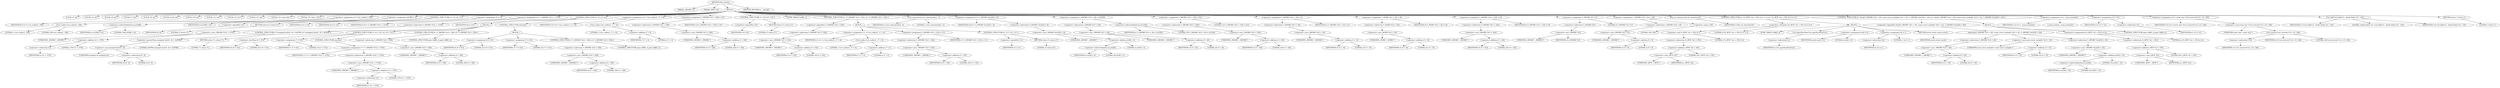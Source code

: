 digraph tftp_connect {  
"1000113" [label = "(METHOD,tftp_connect)" ]
"1000114" [label = "(PARAM,_DWORD *a1)" ]
"1000115" [label = "(PARAM,_BYTE *a2)" ]
"1000116" [label = "(BLOCK,,)" ]
"1000117" [label = "(LOCAL,v4: int)" ]
"1000118" [label = "(LOCAL,v5: int)" ]
"1000119" [label = "(LOCAL,v6: int)" ]
"1000120" [label = "(LOCAL,v7: int)" ]
"1000121" [label = "(LOCAL,v8: int)" ]
"1000122" [label = "(LOCAL,result: int)" ]
"1000123" [label = "(LOCAL,v10: int)" ]
"1000124" [label = "(LOCAL,v11: int)" ]
"1000125" [label = "(LOCAL,v12: int *)" ]
"1000126" [label = "(LOCAL,v13: int)" ]
"1000127" [label = "(LOCAL,v14: const char *)" ]
"1000128" [label = "(LOCAL,v15: char [ 128 ])" ]
"1000129" [label = "(<operator>.assignment,v4 = Curl_ccalloc(1, 336))" ]
"1000130" [label = "(IDENTIFIER,v4,v4 = Curl_ccalloc(1, 336))" ]
"1000131" [label = "(Curl_ccalloc,Curl_ccalloc(1, 336))" ]
"1000132" [label = "(LITERAL,1,Curl_ccalloc(1, 336))" ]
"1000133" [label = "(LITERAL,336,Curl_ccalloc(1, 336))" ]
"1000134" [label = "(<operator>.assignment,a1[188] = v4)" ]
"1000135" [label = "(<operator>.indirectIndexAccess,a1[188])" ]
"1000136" [label = "(IDENTIFIER,a1,a1[188] = v4)" ]
"1000137" [label = "(LITERAL,188,a1[188] = v4)" ]
"1000138" [label = "(IDENTIFIER,v4,a1[188] = v4)" ]
"1000139" [label = "(CONTROL_STRUCTURE,if ( !v4 ),if ( !v4 ))" ]
"1000140" [label = "(<operator>.logicalNot,!v4)" ]
"1000141" [label = "(IDENTIFIER,v4,!v4)" ]
"1000142" [label = "(RETURN,return 27;,return 27;)" ]
"1000143" [label = "(LITERAL,27,return 27;)" ]
"1000144" [label = "(<operator>.assignment,v5 = v4)" ]
"1000145" [label = "(IDENTIFIER,v5,v5 = v4)" ]
"1000146" [label = "(IDENTIFIER,v4,v5 = v4)" ]
"1000147" [label = "(<operator>.assignment,v6 = *(_DWORD *)(*a1 + 1576))" ]
"1000148" [label = "(IDENTIFIER,v6,v6 = *(_DWORD *)(*a1 + 1576))" ]
"1000149" [label = "(<operator>.indirection,*(_DWORD *)(*a1 + 1576))" ]
"1000150" [label = "(<operator>.cast,(_DWORD *)(*a1 + 1576))" ]
"1000151" [label = "(UNKNOWN,_DWORD *,_DWORD *)" ]
"1000152" [label = "(<operator>.addition,*a1 + 1576)" ]
"1000153" [label = "(<operator>.indirection,*a1)" ]
"1000154" [label = "(IDENTIFIER,a1,*a1 + 1576)" ]
"1000155" [label = "(LITERAL,1576,*a1 + 1576)" ]
"1000156" [label = "(CONTROL_STRUCTURE,if ( v6 ),if ( v6 ))" ]
"1000157" [label = "(IDENTIFIER,v6,if ( v6 ))" ]
"1000158" [label = "(BLOCK,,)" ]
"1000159" [label = "(CONTROL_STRUCTURE,if ( (unsigned int)(v6 - 8) > 0xFFB0 ),if ( (unsigned int)(v6 - 8) > 0xFFB0 ))" ]
"1000160" [label = "(<operator>.greaterThan,(unsigned int)(v6 - 8) > 0xFFB0)" ]
"1000161" [label = "(<operator>.cast,(unsigned int)(v6 - 8))" ]
"1000162" [label = "(UNKNOWN,unsigned int,unsigned int)" ]
"1000163" [label = "(<operator>.subtraction,v6 - 8)" ]
"1000164" [label = "(IDENTIFIER,v6,v6 - 8)" ]
"1000165" [label = "(LITERAL,8,v6 - 8)" ]
"1000166" [label = "(LITERAL,0xFFB0,(unsigned int)(v6 - 8) > 0xFFB0)" ]
"1000167" [label = "(RETURN,return 71;,return 71;)" ]
"1000168" [label = "(LITERAL,71,return 71;)" ]
"1000169" [label = "(CONTROL_STRUCTURE,if ( v6 < 512 ),if ( v6 < 512 ))" ]
"1000170" [label = "(<operator>.lessThan,v6 < 512)" ]
"1000171" [label = "(IDENTIFIER,v6,v6 < 512)" ]
"1000172" [label = "(LITERAL,512,v6 < 512)" ]
"1000173" [label = "(<operator>.assignment,v7 = 512)" ]
"1000174" [label = "(IDENTIFIER,v7,v7 = 512)" ]
"1000175" [label = "(LITERAL,512,v7 = 512)" ]
"1000176" [label = "(CONTROL_STRUCTURE,else,else)" ]
"1000177" [label = "(<operator>.assignment,v7 = *(_DWORD *)(*a1 + 1576))" ]
"1000178" [label = "(IDENTIFIER,v7,v7 = *(_DWORD *)(*a1 + 1576))" ]
"1000179" [label = "(<operator>.indirection,*(_DWORD *)(*a1 + 1576))" ]
"1000180" [label = "(<operator>.cast,(_DWORD *)(*a1 + 1576))" ]
"1000181" [label = "(UNKNOWN,_DWORD *,_DWORD *)" ]
"1000182" [label = "(<operator>.addition,*a1 + 1576)" ]
"1000183" [label = "(<operator>.indirection,*a1)" ]
"1000184" [label = "(IDENTIFIER,a1,*a1 + 1576)" ]
"1000185" [label = "(LITERAL,1576,*a1 + 1576)" ]
"1000186" [label = "(CONTROL_STRUCTURE,if ( *(_DWORD *)(v4 + 328) ),if ( *(_DWORD *)(v4 + 328) ))" ]
"1000187" [label = "(<operator>.indirection,*(_DWORD *)(v4 + 328))" ]
"1000188" [label = "(<operator>.cast,(_DWORD *)(v4 + 328))" ]
"1000189" [label = "(UNKNOWN,_DWORD *,_DWORD *)" ]
"1000190" [label = "(<operator>.addition,v4 + 328)" ]
"1000191" [label = "(IDENTIFIER,v4,v4 + 328)" ]
"1000192" [label = "(LITERAL,328,v4 + 328)" ]
"1000193" [label = "(CONTROL_STRUCTURE,goto LABEL_4;,goto LABEL_4;)" ]
"1000194" [label = "(CONTROL_STRUCTURE,else,else)" ]
"1000195" [label = "(BLOCK,,)" ]
"1000196" [label = "(<operator>.assignment,v6 = 512)" ]
"1000197" [label = "(IDENTIFIER,v6,v6 = 512)" ]
"1000198" [label = "(LITERAL,512,v6 = 512)" ]
"1000199" [label = "(<operator>.assignment,v7 = 512)" ]
"1000200" [label = "(IDENTIFIER,v7,v7 = 512)" ]
"1000201" [label = "(LITERAL,512,v7 = 512)" ]
"1000202" [label = "(CONTROL_STRUCTURE,if ( *(_DWORD *)(v4 + 328) ),if ( *(_DWORD *)(v4 + 328) ))" ]
"1000203" [label = "(<operator>.indirection,*(_DWORD *)(v4 + 328))" ]
"1000204" [label = "(<operator>.cast,(_DWORD *)(v4 + 328))" ]
"1000205" [label = "(UNKNOWN,_DWORD *,_DWORD *)" ]
"1000206" [label = "(<operator>.addition,v4 + 328)" ]
"1000207" [label = "(IDENTIFIER,v4,v4 + 328)" ]
"1000208" [label = "(LITERAL,328,v4 + 328)" ]
"1000209" [label = "(CONTROL_STRUCTURE,goto LABEL_4;,goto LABEL_4;)" ]
"1000210" [label = "(<operator>.assignment,v10 = Curl_ccalloc(1, v7 + 4))" ]
"1000211" [label = "(IDENTIFIER,v10,v10 = Curl_ccalloc(1, v7 + 4))" ]
"1000212" [label = "(Curl_ccalloc,Curl_ccalloc(1, v7 + 4))" ]
"1000213" [label = "(LITERAL,1,Curl_ccalloc(1, v7 + 4))" ]
"1000214" [label = "(<operator>.addition,v7 + 4)" ]
"1000215" [label = "(IDENTIFIER,v7,v7 + 4)" ]
"1000216" [label = "(LITERAL,4,v7 + 4)" ]
"1000217" [label = "(<operator>.assignment,*(_DWORD *)(v5 + 328) = v10)" ]
"1000218" [label = "(<operator>.indirection,*(_DWORD *)(v5 + 328))" ]
"1000219" [label = "(<operator>.cast,(_DWORD *)(v5 + 328))" ]
"1000220" [label = "(UNKNOWN,_DWORD *,_DWORD *)" ]
"1000221" [label = "(<operator>.addition,v5 + 328)" ]
"1000222" [label = "(IDENTIFIER,v5,v5 + 328)" ]
"1000223" [label = "(LITERAL,328,v5 + 328)" ]
"1000224" [label = "(IDENTIFIER,v10,*(_DWORD *)(v5 + 328) = v10)" ]
"1000225" [label = "(CONTROL_STRUCTURE,if ( !v10 ),if ( !v10 ))" ]
"1000226" [label = "(<operator>.logicalNot,!v10)" ]
"1000227" [label = "(IDENTIFIER,v10,!v10)" ]
"1000228" [label = "(RETURN,return 27;,return 27;)" ]
"1000229" [label = "(LITERAL,27,return 27;)" ]
"1000230" [label = "(JUMP_TARGET,LABEL_4)" ]
"1000231" [label = "(CONTROL_STRUCTURE,if ( !*(_DWORD *)(v5 + 332) ),if ( !*(_DWORD *)(v5 + 332) ))" ]
"1000232" [label = "(<operator>.logicalNot,!*(_DWORD *)(v5 + 332))" ]
"1000233" [label = "(<operator>.indirection,*(_DWORD *)(v5 + 332))" ]
"1000234" [label = "(<operator>.cast,(_DWORD *)(v5 + 332))" ]
"1000235" [label = "(UNKNOWN,_DWORD *,_DWORD *)" ]
"1000236" [label = "(<operator>.addition,v5 + 332)" ]
"1000237" [label = "(IDENTIFIER,v5,v5 + 332)" ]
"1000238" [label = "(LITERAL,332,v5 + 332)" ]
"1000239" [label = "(BLOCK,,)" ]
"1000240" [label = "(<operator>.assignment,v11 = Curl_ccalloc(1, v7 + 4))" ]
"1000241" [label = "(IDENTIFIER,v11,v11 = Curl_ccalloc(1, v7 + 4))" ]
"1000242" [label = "(Curl_ccalloc,Curl_ccalloc(1, v7 + 4))" ]
"1000243" [label = "(LITERAL,1,Curl_ccalloc(1, v7 + 4))" ]
"1000244" [label = "(<operator>.addition,v7 + 4)" ]
"1000245" [label = "(IDENTIFIER,v7,v7 + 4)" ]
"1000246" [label = "(LITERAL,4,v7 + 4)" ]
"1000247" [label = "(<operator>.assignment,*(_DWORD *)(v5 + 332) = v11)" ]
"1000248" [label = "(<operator>.indirection,*(_DWORD *)(v5 + 332))" ]
"1000249" [label = "(<operator>.cast,(_DWORD *)(v5 + 332))" ]
"1000250" [label = "(UNKNOWN,_DWORD *,_DWORD *)" ]
"1000251" [label = "(<operator>.addition,v5 + 332)" ]
"1000252" [label = "(IDENTIFIER,v5,v5 + 332)" ]
"1000253" [label = "(LITERAL,332,v5 + 332)" ]
"1000254" [label = "(IDENTIFIER,v11,*(_DWORD *)(v5 + 332) = v11)" ]
"1000255" [label = "(CONTROL_STRUCTURE,if ( !v11 ),if ( !v11 ))" ]
"1000256" [label = "(<operator>.logicalNot,!v11)" ]
"1000257" [label = "(IDENTIFIER,v11,!v11)" ]
"1000258" [label = "(RETURN,return 27;,return 27;)" ]
"1000259" [label = "(LITERAL,27,return 27;)" ]
"1000260" [label = "(Curl_conncontrol,Curl_conncontrol(a1, 1))" ]
"1000261" [label = "(IDENTIFIER,a1,Curl_conncontrol(a1, 1))" ]
"1000262" [label = "(LITERAL,1,Curl_conncontrol(a1, 1))" ]
"1000263" [label = "(<operator>.assignment,v8 = *(_DWORD *)(a1[20] + 4))" ]
"1000264" [label = "(IDENTIFIER,v8,v8 = *(_DWORD *)(a1[20] + 4))" ]
"1000265" [label = "(<operator>.indirection,*(_DWORD *)(a1[20] + 4))" ]
"1000266" [label = "(<operator>.cast,(_DWORD *)(a1[20] + 4))" ]
"1000267" [label = "(UNKNOWN,_DWORD *,_DWORD *)" ]
"1000268" [label = "(<operator>.addition,a1[20] + 4)" ]
"1000269" [label = "(<operator>.indirectIndexAccess,a1[20])" ]
"1000270" [label = "(IDENTIFIER,a1,a1[20] + 4)" ]
"1000271" [label = "(LITERAL,20,a1[20] + 4)" ]
"1000272" [label = "(LITERAL,4,a1[20] + 4)" ]
"1000273" [label = "(<operator>.assignment,*(_DWORD *)(v5 + 20) = a1[105])" ]
"1000274" [label = "(<operator>.indirection,*(_DWORD *)(v5 + 20))" ]
"1000275" [label = "(<operator>.cast,(_DWORD *)(v5 + 20))" ]
"1000276" [label = "(UNKNOWN,_DWORD *,_DWORD *)" ]
"1000277" [label = "(<operator>.addition,v5 + 20)" ]
"1000278" [label = "(IDENTIFIER,v5,v5 + 20)" ]
"1000279" [label = "(LITERAL,20,v5 + 20)" ]
"1000280" [label = "(<operator>.indirectIndexAccess,a1[105])" ]
"1000281" [label = "(IDENTIFIER,a1,*(_DWORD *)(v5 + 20) = a1[105])" ]
"1000282" [label = "(LITERAL,105,*(_DWORD *)(v5 + 20) = a1[105])" ]
"1000283" [label = "(<operator>.assignment,*(_DWORD *)(v5 + 320) = 512)" ]
"1000284" [label = "(<operator>.indirection,*(_DWORD *)(v5 + 320))" ]
"1000285" [label = "(<operator>.cast,(_DWORD *)(v5 + 320))" ]
"1000286" [label = "(UNKNOWN,_DWORD *,_DWORD *)" ]
"1000287" [label = "(<operator>.addition,v5 + 320)" ]
"1000288" [label = "(IDENTIFIER,v5,v5 + 320)" ]
"1000289" [label = "(LITERAL,320,v5 + 320)" ]
"1000290" [label = "(LITERAL,512,*(_DWORD *)(v5 + 320) = 512)" ]
"1000291" [label = "(<operator>.assignment,*(_DWORD *)(v5 + 16) = a1)" ]
"1000292" [label = "(<operator>.indirection,*(_DWORD *)(v5 + 16))" ]
"1000293" [label = "(<operator>.cast,(_DWORD *)(v5 + 16))" ]
"1000294" [label = "(UNKNOWN,_DWORD *,_DWORD *)" ]
"1000295" [label = "(<operator>.addition,v5 + 16)" ]
"1000296" [label = "(IDENTIFIER,v5,v5 + 16)" ]
"1000297" [label = "(LITERAL,16,v5 + 16)" ]
"1000298" [label = "(IDENTIFIER,a1,*(_DWORD *)(v5 + 16) = a1)" ]
"1000299" [label = "(<operator>.assignment,*(_WORD *)(v5 + 52) = v8)" ]
"1000300" [label = "(<operator>.indirection,*(_WORD *)(v5 + 52))" ]
"1000301" [label = "(<operator>.cast,(_WORD *)(v5 + 52))" ]
"1000302" [label = "(UNKNOWN,_WORD *,_WORD *)" ]
"1000303" [label = "(<operator>.addition,v5 + 52)" ]
"1000304" [label = "(IDENTIFIER,v5,v5 + 52)" ]
"1000305" [label = "(LITERAL,52,v5 + 52)" ]
"1000306" [label = "(IDENTIFIER,v8,*(_WORD *)(v5 + 52) = v8)" ]
"1000307" [label = "(<operator>.assignment,*(_DWORD *)(v5 + 324) = v6)" ]
"1000308" [label = "(<operator>.indirection,*(_DWORD *)(v5 + 324))" ]
"1000309" [label = "(<operator>.cast,(_DWORD *)(v5 + 324))" ]
"1000310" [label = "(UNKNOWN,_DWORD *,_DWORD *)" ]
"1000311" [label = "(<operator>.addition,v5 + 324)" ]
"1000312" [label = "(IDENTIFIER,v5,v5 + 324)" ]
"1000313" [label = "(LITERAL,324,v5 + 324)" ]
"1000314" [label = "(IDENTIFIER,v6,*(_DWORD *)(v5 + 324) = v6)" ]
"1000315" [label = "(<operator>.assignment,*(_DWORD *)v5 = 0)" ]
"1000316" [label = "(<operator>.indirection,*(_DWORD *)v5)" ]
"1000317" [label = "(<operator>.cast,(_DWORD *)v5)" ]
"1000318" [label = "(UNKNOWN,_DWORD *,_DWORD *)" ]
"1000319" [label = "(IDENTIFIER,v5,(_DWORD *)v5)" ]
"1000320" [label = "(LITERAL,0,*(_DWORD *)v5 = 0)" ]
"1000321" [label = "(<operator>.assignment,*(_DWORD *)(v5 + 8) = -100)" ]
"1000322" [label = "(<operator>.indirection,*(_DWORD *)(v5 + 8))" ]
"1000323" [label = "(<operator>.cast,(_DWORD *)(v5 + 8))" ]
"1000324" [label = "(UNKNOWN,_DWORD *,_DWORD *)" ]
"1000325" [label = "(<operator>.addition,v5 + 8)" ]
"1000326" [label = "(IDENTIFIER,v5,v5 + 8)" ]
"1000327" [label = "(LITERAL,8,v5 + 8)" ]
"1000328" [label = "(<operator>.minus,-100)" ]
"1000329" [label = "(LITERAL,100,-100)" ]
"1000330" [label = "(tftp_set_timeouts,tftp_set_timeouts(v5))" ]
"1000331" [label = "(IDENTIFIER,v5,tftp_set_timeouts(v5))" ]
"1000332" [label = "(CONTROL_STRUCTURE,if ( (*((_BYTE *)a1 + 591) & 2) != 0 ),if ( (*((_BYTE *)a1 + 591) & 2) != 0 ))" ]
"1000333" [label = "(<operator>.notEquals,(*((_BYTE *)a1 + 591) & 2) != 0)" ]
"1000334" [label = "(<operator>.and,*((_BYTE *)a1 + 591) & 2)" ]
"1000335" [label = "(<operator>.indirection,*((_BYTE *)a1 + 591))" ]
"1000336" [label = "(<operator>.addition,(_BYTE *)a1 + 591)" ]
"1000337" [label = "(<operator>.cast,(_BYTE *)a1)" ]
"1000338" [label = "(UNKNOWN,_BYTE *,_BYTE *)" ]
"1000339" [label = "(IDENTIFIER,a1,(_BYTE *)a1)" ]
"1000340" [label = "(LITERAL,591,(_BYTE *)a1 + 591)" ]
"1000341" [label = "(LITERAL,2,*((_BYTE *)a1 + 591) & 2)" ]
"1000342" [label = "(LITERAL,0,(*((_BYTE *)a1 + 591) & 2) != 0)" ]
"1000343" [label = "(BLOCK,,)" ]
"1000344" [label = "(JUMP_TARGET,LABEL_8)" ]
"1000345" [label = "(Curl_pgrsStartNow,Curl_pgrsStartNow(*a1))" ]
"1000346" [label = "(<operator>.indirection,*a1)" ]
"1000347" [label = "(IDENTIFIER,a1,Curl_pgrsStartNow(*a1))" ]
"1000348" [label = "(<operator>.assignment,result = 0)" ]
"1000349" [label = "(IDENTIFIER,result,result = 0)" ]
"1000350" [label = "(LITERAL,0,result = 0)" ]
"1000351" [label = "(<operator>.assignment,*a2 = 1)" ]
"1000352" [label = "(<operator>.indirection,*a2)" ]
"1000353" [label = "(IDENTIFIER,a2,*a2 = 1)" ]
"1000354" [label = "(LITERAL,1,*a2 = 1)" ]
"1000355" [label = "(RETURN,return result;,return result;)" ]
"1000356" [label = "(IDENTIFIER,result,return result;)" ]
"1000357" [label = "(CONTROL_STRUCTURE,if ( !bind(*(_DWORD *)(v5 + 20), (const struct sockaddr *)(v5 + 52), *(_DWORD *)(a1[20] + 16)) ),if ( !bind(*(_DWORD *)(v5 + 20), (const struct sockaddr *)(v5 + 52), *(_DWORD *)(a1[20] + 16)) ))" ]
"1000358" [label = "(<operator>.logicalNot,!bind(*(_DWORD *)(v5 + 20), (const struct sockaddr *)(v5 + 52), *(_DWORD *)(a1[20] + 16)))" ]
"1000359" [label = "(bind,bind(*(_DWORD *)(v5 + 20), (const struct sockaddr *)(v5 + 52), *(_DWORD *)(a1[20] + 16)))" ]
"1000360" [label = "(<operator>.indirection,*(_DWORD *)(v5 + 20))" ]
"1000361" [label = "(<operator>.cast,(_DWORD *)(v5 + 20))" ]
"1000362" [label = "(UNKNOWN,_DWORD *,_DWORD *)" ]
"1000363" [label = "(<operator>.addition,v5 + 20)" ]
"1000364" [label = "(IDENTIFIER,v5,v5 + 20)" ]
"1000365" [label = "(LITERAL,20,v5 + 20)" ]
"1000366" [label = "(<operator>.cast,(const struct sockaddr *)(v5 + 52))" ]
"1000367" [label = "(UNKNOWN,const struct sockaddr *,const struct sockaddr *)" ]
"1000368" [label = "(<operator>.addition,v5 + 52)" ]
"1000369" [label = "(IDENTIFIER,v5,v5 + 52)" ]
"1000370" [label = "(LITERAL,52,v5 + 52)" ]
"1000371" [label = "(<operator>.indirection,*(_DWORD *)(a1[20] + 16))" ]
"1000372" [label = "(<operator>.cast,(_DWORD *)(a1[20] + 16))" ]
"1000373" [label = "(UNKNOWN,_DWORD *,_DWORD *)" ]
"1000374" [label = "(<operator>.addition,a1[20] + 16)" ]
"1000375" [label = "(<operator>.indirectIndexAccess,a1[20])" ]
"1000376" [label = "(IDENTIFIER,a1,a1[20] + 16)" ]
"1000377" [label = "(LITERAL,20,a1[20] + 16)" ]
"1000378" [label = "(LITERAL,16,a1[20] + 16)" ]
"1000379" [label = "(BLOCK,,)" ]
"1000380" [label = "(<operators>.assignmentOr,*((_BYTE *)a1 + 591) |= 2u)" ]
"1000381" [label = "(<operator>.indirection,*((_BYTE *)a1 + 591))" ]
"1000382" [label = "(<operator>.addition,(_BYTE *)a1 + 591)" ]
"1000383" [label = "(<operator>.cast,(_BYTE *)a1)" ]
"1000384" [label = "(UNKNOWN,_BYTE *,_BYTE *)" ]
"1000385" [label = "(IDENTIFIER,a1,(_BYTE *)a1)" ]
"1000386" [label = "(LITERAL,591,(_BYTE *)a1 + 591)" ]
"1000387" [label = "(LITERAL,2u,*((_BYTE *)a1 + 591) |= 2u)" ]
"1000388" [label = "(CONTROL_STRUCTURE,goto LABEL_8;,goto LABEL_8;)" ]
"1000389" [label = "(<operator>.assignment,v12 = _errno_location())" ]
"1000390" [label = "(IDENTIFIER,v12,v12 = _errno_location())" ]
"1000391" [label = "(_errno_location,_errno_location())" ]
"1000392" [label = "(<operator>.assignment,v13 = *a1)" ]
"1000393" [label = "(IDENTIFIER,v13,v13 = *a1)" ]
"1000394" [label = "(<operator>.indirection,*a1)" ]
"1000395" [label = "(IDENTIFIER,a1,v13 = *a1)" ]
"1000396" [label = "(<operator>.assignment,v14 = (const char *)Curl_strerror(*v12, v15, 128))" ]
"1000397" [label = "(IDENTIFIER,v14,v14 = (const char *)Curl_strerror(*v12, v15, 128))" ]
"1000398" [label = "(<operator>.cast,(const char *)Curl_strerror(*v12, v15, 128))" ]
"1000399" [label = "(UNKNOWN,const char *,const char *)" ]
"1000400" [label = "(Curl_strerror,Curl_strerror(*v12, v15, 128))" ]
"1000401" [label = "(<operator>.indirection,*v12)" ]
"1000402" [label = "(IDENTIFIER,v12,Curl_strerror(*v12, v15, 128))" ]
"1000403" [label = "(IDENTIFIER,v15,Curl_strerror(*v12, v15, 128))" ]
"1000404" [label = "(LITERAL,128,Curl_strerror(*v12, v15, 128))" ]
"1000405" [label = "(Curl_failf,Curl_failf(v13, \"bind() failed; %s\", v14))" ]
"1000406" [label = "(IDENTIFIER,v13,Curl_failf(v13, \"bind() failed; %s\", v14))" ]
"1000407" [label = "(LITERAL,\"bind() failed; %s\",Curl_failf(v13, \"bind() failed; %s\", v14))" ]
"1000408" [label = "(IDENTIFIER,v14,Curl_failf(v13, \"bind() failed; %s\", v14))" ]
"1000409" [label = "(RETURN,return 7;,return 7;)" ]
"1000410" [label = "(LITERAL,7,return 7;)" ]
"1000411" [label = "(METHOD_RETURN,int __fastcall)" ]
  "1000113" -> "1000114" 
  "1000113" -> "1000115" 
  "1000113" -> "1000116" 
  "1000113" -> "1000411" 
  "1000116" -> "1000117" 
  "1000116" -> "1000118" 
  "1000116" -> "1000119" 
  "1000116" -> "1000120" 
  "1000116" -> "1000121" 
  "1000116" -> "1000122" 
  "1000116" -> "1000123" 
  "1000116" -> "1000124" 
  "1000116" -> "1000125" 
  "1000116" -> "1000126" 
  "1000116" -> "1000127" 
  "1000116" -> "1000128" 
  "1000116" -> "1000129" 
  "1000116" -> "1000134" 
  "1000116" -> "1000139" 
  "1000116" -> "1000144" 
  "1000116" -> "1000147" 
  "1000116" -> "1000156" 
  "1000116" -> "1000210" 
  "1000116" -> "1000217" 
  "1000116" -> "1000225" 
  "1000116" -> "1000230" 
  "1000116" -> "1000231" 
  "1000116" -> "1000260" 
  "1000116" -> "1000263" 
  "1000116" -> "1000273" 
  "1000116" -> "1000283" 
  "1000116" -> "1000291" 
  "1000116" -> "1000299" 
  "1000116" -> "1000307" 
  "1000116" -> "1000315" 
  "1000116" -> "1000321" 
  "1000116" -> "1000330" 
  "1000116" -> "1000332" 
  "1000116" -> "1000357" 
  "1000116" -> "1000389" 
  "1000116" -> "1000392" 
  "1000116" -> "1000396" 
  "1000116" -> "1000405" 
  "1000116" -> "1000409" 
  "1000129" -> "1000130" 
  "1000129" -> "1000131" 
  "1000131" -> "1000132" 
  "1000131" -> "1000133" 
  "1000134" -> "1000135" 
  "1000134" -> "1000138" 
  "1000135" -> "1000136" 
  "1000135" -> "1000137" 
  "1000139" -> "1000140" 
  "1000139" -> "1000142" 
  "1000140" -> "1000141" 
  "1000142" -> "1000143" 
  "1000144" -> "1000145" 
  "1000144" -> "1000146" 
  "1000147" -> "1000148" 
  "1000147" -> "1000149" 
  "1000149" -> "1000150" 
  "1000150" -> "1000151" 
  "1000150" -> "1000152" 
  "1000152" -> "1000153" 
  "1000152" -> "1000155" 
  "1000153" -> "1000154" 
  "1000156" -> "1000157" 
  "1000156" -> "1000158" 
  "1000156" -> "1000194" 
  "1000158" -> "1000159" 
  "1000158" -> "1000169" 
  "1000158" -> "1000186" 
  "1000159" -> "1000160" 
  "1000159" -> "1000167" 
  "1000160" -> "1000161" 
  "1000160" -> "1000166" 
  "1000161" -> "1000162" 
  "1000161" -> "1000163" 
  "1000163" -> "1000164" 
  "1000163" -> "1000165" 
  "1000167" -> "1000168" 
  "1000169" -> "1000170" 
  "1000169" -> "1000173" 
  "1000169" -> "1000176" 
  "1000170" -> "1000171" 
  "1000170" -> "1000172" 
  "1000173" -> "1000174" 
  "1000173" -> "1000175" 
  "1000176" -> "1000177" 
  "1000177" -> "1000178" 
  "1000177" -> "1000179" 
  "1000179" -> "1000180" 
  "1000180" -> "1000181" 
  "1000180" -> "1000182" 
  "1000182" -> "1000183" 
  "1000182" -> "1000185" 
  "1000183" -> "1000184" 
  "1000186" -> "1000187" 
  "1000186" -> "1000193" 
  "1000187" -> "1000188" 
  "1000188" -> "1000189" 
  "1000188" -> "1000190" 
  "1000190" -> "1000191" 
  "1000190" -> "1000192" 
  "1000194" -> "1000195" 
  "1000195" -> "1000196" 
  "1000195" -> "1000199" 
  "1000195" -> "1000202" 
  "1000196" -> "1000197" 
  "1000196" -> "1000198" 
  "1000199" -> "1000200" 
  "1000199" -> "1000201" 
  "1000202" -> "1000203" 
  "1000202" -> "1000209" 
  "1000203" -> "1000204" 
  "1000204" -> "1000205" 
  "1000204" -> "1000206" 
  "1000206" -> "1000207" 
  "1000206" -> "1000208" 
  "1000210" -> "1000211" 
  "1000210" -> "1000212" 
  "1000212" -> "1000213" 
  "1000212" -> "1000214" 
  "1000214" -> "1000215" 
  "1000214" -> "1000216" 
  "1000217" -> "1000218" 
  "1000217" -> "1000224" 
  "1000218" -> "1000219" 
  "1000219" -> "1000220" 
  "1000219" -> "1000221" 
  "1000221" -> "1000222" 
  "1000221" -> "1000223" 
  "1000225" -> "1000226" 
  "1000225" -> "1000228" 
  "1000226" -> "1000227" 
  "1000228" -> "1000229" 
  "1000231" -> "1000232" 
  "1000231" -> "1000239" 
  "1000232" -> "1000233" 
  "1000233" -> "1000234" 
  "1000234" -> "1000235" 
  "1000234" -> "1000236" 
  "1000236" -> "1000237" 
  "1000236" -> "1000238" 
  "1000239" -> "1000240" 
  "1000239" -> "1000247" 
  "1000239" -> "1000255" 
  "1000240" -> "1000241" 
  "1000240" -> "1000242" 
  "1000242" -> "1000243" 
  "1000242" -> "1000244" 
  "1000244" -> "1000245" 
  "1000244" -> "1000246" 
  "1000247" -> "1000248" 
  "1000247" -> "1000254" 
  "1000248" -> "1000249" 
  "1000249" -> "1000250" 
  "1000249" -> "1000251" 
  "1000251" -> "1000252" 
  "1000251" -> "1000253" 
  "1000255" -> "1000256" 
  "1000255" -> "1000258" 
  "1000256" -> "1000257" 
  "1000258" -> "1000259" 
  "1000260" -> "1000261" 
  "1000260" -> "1000262" 
  "1000263" -> "1000264" 
  "1000263" -> "1000265" 
  "1000265" -> "1000266" 
  "1000266" -> "1000267" 
  "1000266" -> "1000268" 
  "1000268" -> "1000269" 
  "1000268" -> "1000272" 
  "1000269" -> "1000270" 
  "1000269" -> "1000271" 
  "1000273" -> "1000274" 
  "1000273" -> "1000280" 
  "1000274" -> "1000275" 
  "1000275" -> "1000276" 
  "1000275" -> "1000277" 
  "1000277" -> "1000278" 
  "1000277" -> "1000279" 
  "1000280" -> "1000281" 
  "1000280" -> "1000282" 
  "1000283" -> "1000284" 
  "1000283" -> "1000290" 
  "1000284" -> "1000285" 
  "1000285" -> "1000286" 
  "1000285" -> "1000287" 
  "1000287" -> "1000288" 
  "1000287" -> "1000289" 
  "1000291" -> "1000292" 
  "1000291" -> "1000298" 
  "1000292" -> "1000293" 
  "1000293" -> "1000294" 
  "1000293" -> "1000295" 
  "1000295" -> "1000296" 
  "1000295" -> "1000297" 
  "1000299" -> "1000300" 
  "1000299" -> "1000306" 
  "1000300" -> "1000301" 
  "1000301" -> "1000302" 
  "1000301" -> "1000303" 
  "1000303" -> "1000304" 
  "1000303" -> "1000305" 
  "1000307" -> "1000308" 
  "1000307" -> "1000314" 
  "1000308" -> "1000309" 
  "1000309" -> "1000310" 
  "1000309" -> "1000311" 
  "1000311" -> "1000312" 
  "1000311" -> "1000313" 
  "1000315" -> "1000316" 
  "1000315" -> "1000320" 
  "1000316" -> "1000317" 
  "1000317" -> "1000318" 
  "1000317" -> "1000319" 
  "1000321" -> "1000322" 
  "1000321" -> "1000328" 
  "1000322" -> "1000323" 
  "1000323" -> "1000324" 
  "1000323" -> "1000325" 
  "1000325" -> "1000326" 
  "1000325" -> "1000327" 
  "1000328" -> "1000329" 
  "1000330" -> "1000331" 
  "1000332" -> "1000333" 
  "1000332" -> "1000343" 
  "1000333" -> "1000334" 
  "1000333" -> "1000342" 
  "1000334" -> "1000335" 
  "1000334" -> "1000341" 
  "1000335" -> "1000336" 
  "1000336" -> "1000337" 
  "1000336" -> "1000340" 
  "1000337" -> "1000338" 
  "1000337" -> "1000339" 
  "1000343" -> "1000344" 
  "1000343" -> "1000345" 
  "1000343" -> "1000348" 
  "1000343" -> "1000351" 
  "1000343" -> "1000355" 
  "1000345" -> "1000346" 
  "1000346" -> "1000347" 
  "1000348" -> "1000349" 
  "1000348" -> "1000350" 
  "1000351" -> "1000352" 
  "1000351" -> "1000354" 
  "1000352" -> "1000353" 
  "1000355" -> "1000356" 
  "1000357" -> "1000358" 
  "1000357" -> "1000379" 
  "1000358" -> "1000359" 
  "1000359" -> "1000360" 
  "1000359" -> "1000366" 
  "1000359" -> "1000371" 
  "1000360" -> "1000361" 
  "1000361" -> "1000362" 
  "1000361" -> "1000363" 
  "1000363" -> "1000364" 
  "1000363" -> "1000365" 
  "1000366" -> "1000367" 
  "1000366" -> "1000368" 
  "1000368" -> "1000369" 
  "1000368" -> "1000370" 
  "1000371" -> "1000372" 
  "1000372" -> "1000373" 
  "1000372" -> "1000374" 
  "1000374" -> "1000375" 
  "1000374" -> "1000378" 
  "1000375" -> "1000376" 
  "1000375" -> "1000377" 
  "1000379" -> "1000380" 
  "1000379" -> "1000388" 
  "1000380" -> "1000381" 
  "1000380" -> "1000387" 
  "1000381" -> "1000382" 
  "1000382" -> "1000383" 
  "1000382" -> "1000386" 
  "1000383" -> "1000384" 
  "1000383" -> "1000385" 
  "1000389" -> "1000390" 
  "1000389" -> "1000391" 
  "1000392" -> "1000393" 
  "1000392" -> "1000394" 
  "1000394" -> "1000395" 
  "1000396" -> "1000397" 
  "1000396" -> "1000398" 
  "1000398" -> "1000399" 
  "1000398" -> "1000400" 
  "1000400" -> "1000401" 
  "1000400" -> "1000403" 
  "1000400" -> "1000404" 
  "1000401" -> "1000402" 
  "1000405" -> "1000406" 
  "1000405" -> "1000407" 
  "1000405" -> "1000408" 
  "1000409" -> "1000410" 
}

